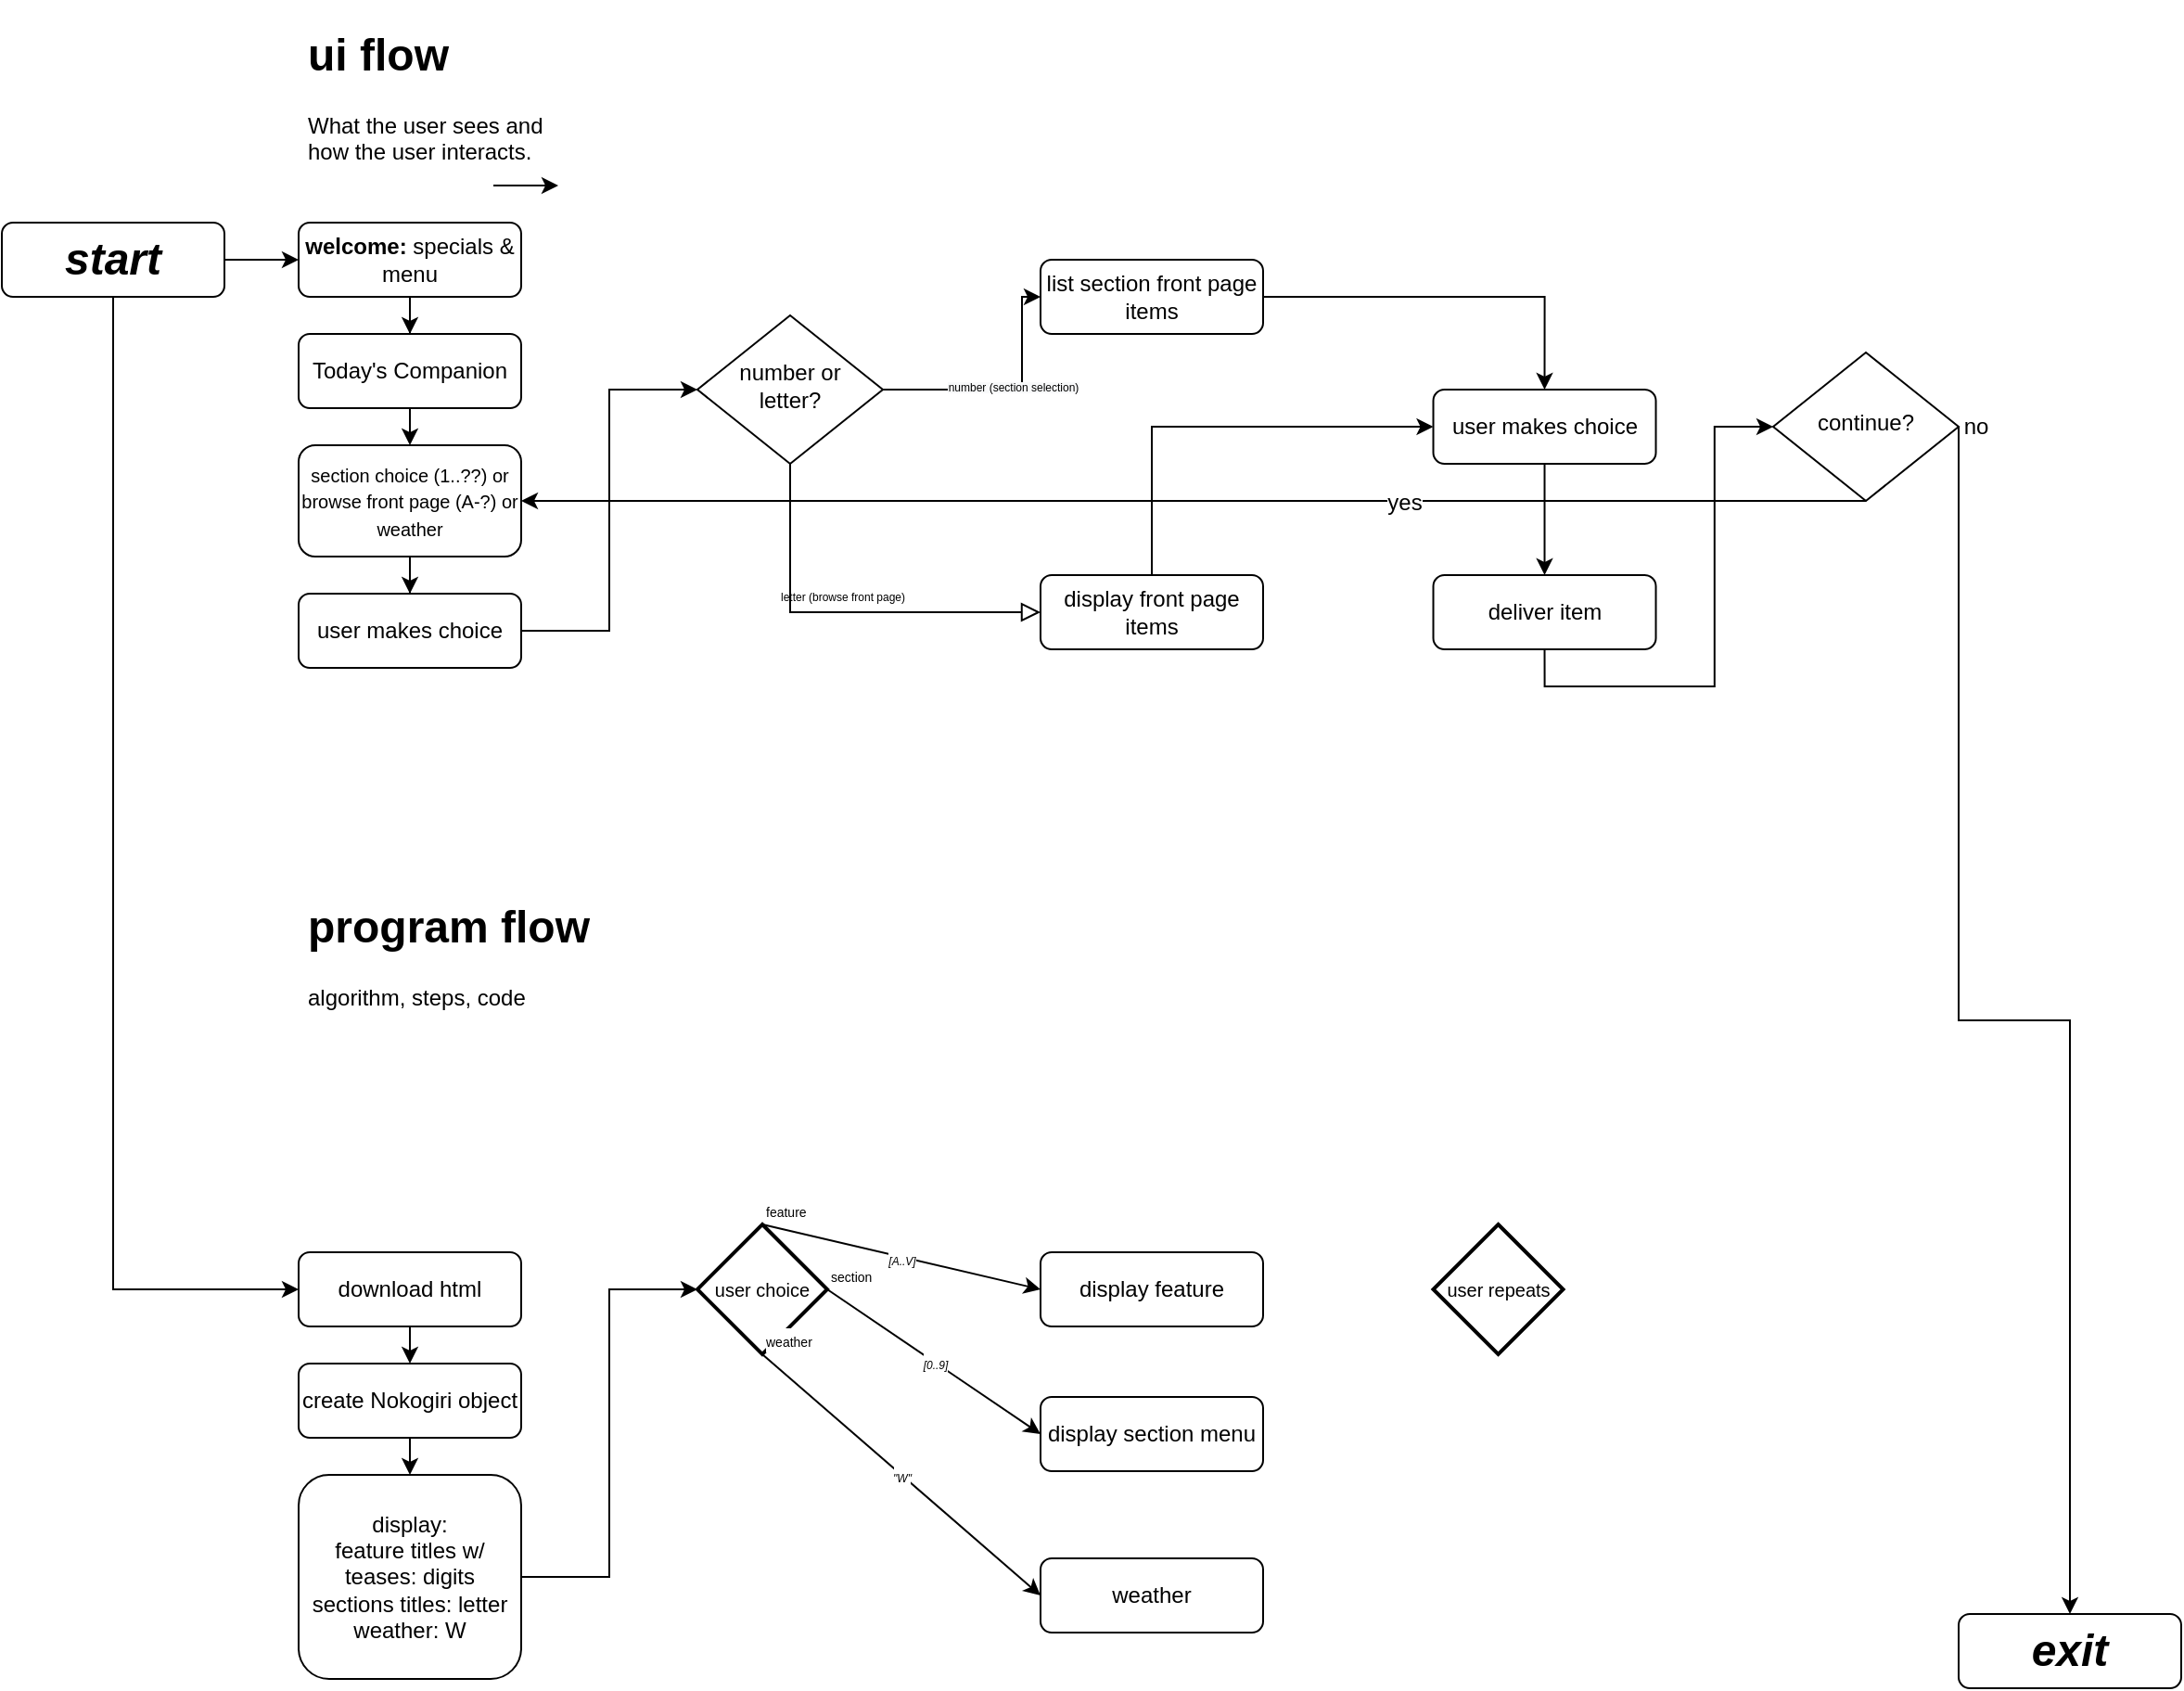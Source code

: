 <mxfile version="14.1.8" type="github">
  <diagram id="C5RBs43oDa-KdzZeNtuy" name="Page-1">
    <mxGraphModel dx="1221" dy="1798" grid="1" gridSize="10" guides="1" tooltips="1" connect="1" arrows="1" fold="1" page="1" pageScale="1" pageWidth="1169" pageHeight="827" math="0" shadow="0">
      <root>
        <mxCell id="WIyWlLk6GJQsqaUBKTNV-0" />
        <mxCell id="WIyWlLk6GJQsqaUBKTNV-1" parent="WIyWlLk6GJQsqaUBKTNV-0" />
        <mxCell id="K6my3quNpA-a6390JQIs-6" value="" style="edgeStyle=orthogonalEdgeStyle;rounded=0;orthogonalLoop=1;jettySize=auto;html=1;" parent="WIyWlLk6GJQsqaUBKTNV-1" source="K6my3quNpA-a6390JQIs-11" target="K6my3quNpA-a6390JQIs-5" edge="1">
          <mxGeometry relative="1" as="geometry" />
        </mxCell>
        <mxCell id="K6my3quNpA-a6390JQIs-12" style="edgeStyle=orthogonalEdgeStyle;rounded=0;orthogonalLoop=1;jettySize=auto;html=1;" parent="WIyWlLk6GJQsqaUBKTNV-1" source="K6my3quNpA-a6390JQIs-0" target="K6my3quNpA-a6390JQIs-11" edge="1">
          <mxGeometry relative="1" as="geometry" />
        </mxCell>
        <mxCell id="we2z-3MgpTsqGl2M3n4S-3" style="edgeStyle=orthogonalEdgeStyle;rounded=0;orthogonalLoop=1;jettySize=auto;html=1;" edge="1" parent="WIyWlLk6GJQsqaUBKTNV-1" source="K6my3quNpA-a6390JQIs-0" target="we2z-3MgpTsqGl2M3n4S-2">
          <mxGeometry relative="1" as="geometry" />
        </mxCell>
        <mxCell id="K6my3quNpA-a6390JQIs-0" value="&lt;b&gt;welcome:&lt;/b&gt; specials &amp;amp; menu" style="rounded=1;whiteSpace=wrap;html=1;fontSize=12;glass=0;strokeWidth=1;shadow=0;" parent="WIyWlLk6GJQsqaUBKTNV-1" vertex="1">
          <mxGeometry x="220" y="-680" width="120" height="40" as="geometry" />
        </mxCell>
        <mxCell id="we2z-3MgpTsqGl2M3n4S-15" style="edgeStyle=elbowEdgeStyle;rounded=0;comic=0;sketch=0;jumpSize=4;orthogonalLoop=1;jettySize=auto;html=1;entryX=0;entryY=0.5;entryDx=0;entryDy=0;shadow=0;strokeColor=#000000;strokeWidth=1;fontSize=6;" edge="1" parent="WIyWlLk6GJQsqaUBKTNV-1" source="K6my3quNpA-a6390JQIs-5" target="K6my3quNpA-a6390JQIs-13">
          <mxGeometry relative="1" as="geometry" />
        </mxCell>
        <mxCell id="we2z-3MgpTsqGl2M3n4S-20" style="edgeStyle=elbowEdgeStyle;rounded=0;comic=0;sketch=0;jumpSize=4;orthogonalLoop=1;jettySize=auto;html=1;shadow=0;strokeColor=#000000;strokeWidth=1;fontSize=6;" edge="1" parent="WIyWlLk6GJQsqaUBKTNV-1" source="K6my3quNpA-a6390JQIs-5">
          <mxGeometry relative="1" as="geometry">
            <mxPoint x="280" y="-510" as="targetPoint" />
          </mxGeometry>
        </mxCell>
        <mxCell id="K6my3quNpA-a6390JQIs-5" value="user makes choice" style="rounded=1;whiteSpace=wrap;html=1;fontSize=12;glass=0;strokeWidth=1;shadow=0;" parent="WIyWlLk6GJQsqaUBKTNV-1" vertex="1">
          <mxGeometry x="220" y="-480" width="120" height="40" as="geometry" />
        </mxCell>
        <mxCell id="we2z-3MgpTsqGl2M3n4S-13" style="edgeStyle=elbowEdgeStyle;rounded=0;comic=0;sketch=0;jumpSize=4;orthogonalLoop=1;jettySize=auto;html=1;exitX=1;exitY=0.5;exitDx=0;exitDy=0;entryX=0;entryY=0.5;entryDx=0;entryDy=0;shadow=0;strokeColor=#000000;strokeWidth=1;elbow=horizontal;" edge="1" parent="WIyWlLk6GJQsqaUBKTNV-1" source="K6my3quNpA-a6390JQIs-13" target="K6my3quNpA-a6390JQIs-18">
          <mxGeometry relative="1" as="geometry">
            <Array as="points">
              <mxPoint x="610" y="-620" />
            </Array>
          </mxGeometry>
        </mxCell>
        <mxCell id="we2z-3MgpTsqGl2M3n4S-14" value="&lt;span style=&quot;background-color: rgb(248, 249, 250); font-size: 6px;&quot;&gt;number (section selection)&lt;br style=&quot;font-size: 6px;&quot;&gt;&lt;/span&gt;" style="edgeLabel;html=1;align=center;verticalAlign=middle;resizable=0;points=[];fontSize=6;" vertex="1" connectable="0" parent="we2z-3MgpTsqGl2M3n4S-13">
          <mxGeometry x="0.026" y="1" relative="1" as="geometry">
            <mxPoint as="offset" />
          </mxGeometry>
        </mxCell>
        <mxCell id="K6my3quNpA-a6390JQIs-13" value="number or letter?" style="rhombus;whiteSpace=wrap;html=1;shadow=0;fontFamily=Helvetica;fontSize=12;align=center;strokeWidth=1;spacing=6;spacingTop=-4;" parent="WIyWlLk6GJQsqaUBKTNV-1" vertex="1">
          <mxGeometry x="435" y="-630" width="100" height="80" as="geometry" />
        </mxCell>
        <mxCell id="K6my3quNpA-a6390JQIs-15" value="&lt;font style=&quot;font-size: 6px&quot;&gt;letter (browse front page)&lt;/font&gt;" style="edgeStyle=orthogonalEdgeStyle;rounded=0;html=1;jettySize=auto;orthogonalLoop=1;fontSize=11;endArrow=block;endFill=0;endSize=8;strokeWidth=1;shadow=0;labelBackgroundColor=none;exitX=0.5;exitY=1;exitDx=0;exitDy=0;entryX=0;entryY=0.5;entryDx=0;entryDy=0;" parent="WIyWlLk6GJQsqaUBKTNV-1" source="K6my3quNpA-a6390JQIs-13" target="K6my3quNpA-a6390JQIs-20" edge="1">
          <mxGeometry y="10" relative="1" as="geometry">
            <mxPoint as="offset" />
            <mxPoint x="450" y="-340" as="sourcePoint" />
            <mxPoint x="600" y="-300" as="targetPoint" />
          </mxGeometry>
        </mxCell>
        <mxCell id="K6my3quNpA-a6390JQIs-25" style="edgeStyle=orthogonalEdgeStyle;rounded=0;orthogonalLoop=1;jettySize=auto;html=1;entryX=0.5;entryY=0;entryDx=0;entryDy=0;" parent="WIyWlLk6GJQsqaUBKTNV-1" source="K6my3quNpA-a6390JQIs-18" target="K6my3quNpA-a6390JQIs-24" edge="1">
          <mxGeometry relative="1" as="geometry" />
        </mxCell>
        <mxCell id="K6my3quNpA-a6390JQIs-18" value="list section front page items" style="rounded=1;whiteSpace=wrap;html=1;fontSize=12;glass=0;strokeWidth=1;shadow=0;" parent="WIyWlLk6GJQsqaUBKTNV-1" vertex="1">
          <mxGeometry x="620" y="-660" width="120" height="40" as="geometry" />
        </mxCell>
        <mxCell id="K6my3quNpA-a6390JQIs-31" style="edgeStyle=orthogonalEdgeStyle;rounded=0;orthogonalLoop=1;jettySize=auto;html=1;exitX=0.5;exitY=0;exitDx=0;exitDy=0;entryX=0;entryY=0.5;entryDx=0;entryDy=0;" parent="WIyWlLk6GJQsqaUBKTNV-1" source="K6my3quNpA-a6390JQIs-20" target="K6my3quNpA-a6390JQIs-24" edge="1">
          <mxGeometry relative="1" as="geometry" />
        </mxCell>
        <mxCell id="K6my3quNpA-a6390JQIs-20" value="display front page items" style="rounded=1;whiteSpace=wrap;html=1;fontSize=12;glass=0;strokeWidth=1;shadow=0;" parent="WIyWlLk6GJQsqaUBKTNV-1" vertex="1">
          <mxGeometry x="620" y="-490" width="120" height="40" as="geometry" />
        </mxCell>
        <mxCell id="K6my3quNpA-a6390JQIs-28" style="edgeStyle=orthogonalEdgeStyle;rounded=0;orthogonalLoop=1;jettySize=auto;html=1;" parent="WIyWlLk6GJQsqaUBKTNV-1" source="K6my3quNpA-a6390JQIs-24" target="K6my3quNpA-a6390JQIs-27" edge="1">
          <mxGeometry relative="1" as="geometry" />
        </mxCell>
        <mxCell id="K6my3quNpA-a6390JQIs-24" value="user makes choice" style="rounded=1;whiteSpace=wrap;html=1;fontSize=12;glass=0;strokeWidth=1;shadow=0;" parent="WIyWlLk6GJQsqaUBKTNV-1" vertex="1">
          <mxGeometry x="831.76" y="-590" width="120" height="40" as="geometry" />
        </mxCell>
        <mxCell id="K6my3quNpA-a6390JQIs-29" style="edgeStyle=orthogonalEdgeStyle;rounded=0;orthogonalLoop=1;jettySize=auto;html=1;exitX=0.5;exitY=1;exitDx=0;exitDy=0;entryX=0;entryY=0.5;entryDx=0;entryDy=0;" parent="WIyWlLk6GJQsqaUBKTNV-1" source="K6my3quNpA-a6390JQIs-27" target="K6my3quNpA-a6390JQIs-30" edge="1">
          <mxGeometry relative="1" as="geometry">
            <mxPoint x="800" y="-350" as="targetPoint" />
          </mxGeometry>
        </mxCell>
        <mxCell id="K6my3quNpA-a6390JQIs-27" value="deliver item" style="rounded=1;whiteSpace=wrap;html=1;fontSize=12;glass=0;strokeWidth=1;shadow=0;" parent="WIyWlLk6GJQsqaUBKTNV-1" vertex="1">
          <mxGeometry x="831.76" y="-490" width="120" height="40" as="geometry" />
        </mxCell>
        <mxCell id="we2z-3MgpTsqGl2M3n4S-17" style="edgeStyle=elbowEdgeStyle;rounded=0;comic=0;sketch=0;jumpSize=4;orthogonalLoop=1;jettySize=auto;html=1;exitX=0.5;exitY=1;exitDx=0;exitDy=0;shadow=0;strokeColor=#000000;strokeWidth=1;fontSize=6;entryX=1;entryY=0.5;entryDx=0;entryDy=0;" edge="1" parent="WIyWlLk6GJQsqaUBKTNV-1" source="K6my3quNpA-a6390JQIs-30" target="K6my3quNpA-a6390JQIs-11">
          <mxGeometry relative="1" as="geometry">
            <mxPoint x="340" y="-535" as="targetPoint" />
          </mxGeometry>
        </mxCell>
        <mxCell id="we2z-3MgpTsqGl2M3n4S-22" value="&lt;font style=&quot;font-size: 12px&quot;&gt;yes&lt;/font&gt;" style="edgeLabel;html=1;align=center;verticalAlign=middle;resizable=0;points=[];fontSize=6;" vertex="1" connectable="0" parent="we2z-3MgpTsqGl2M3n4S-17">
          <mxGeometry x="-0.031" y="1" relative="1" as="geometry">
            <mxPoint x="101.76" as="offset" />
          </mxGeometry>
        </mxCell>
        <mxCell id="we2z-3MgpTsqGl2M3n4S-23" value="&lt;font style=&quot;font-size: 12px&quot;&gt;no&lt;/font&gt;" style="edgeLabel;html=1;align=center;verticalAlign=middle;resizable=0;points=[];fontSize=6;" vertex="1" connectable="0" parent="we2z-3MgpTsqGl2M3n4S-17">
          <mxGeometry x="-0.031" y="1" relative="1" as="geometry">
            <mxPoint x="410" y="-41" as="offset" />
          </mxGeometry>
        </mxCell>
        <mxCell id="we2z-3MgpTsqGl2M3n4S-59" style="edgeStyle=elbowEdgeStyle;rounded=0;comic=0;sketch=0;jumpSize=4;orthogonalLoop=1;jettySize=auto;html=1;exitX=1;exitY=0.5;exitDx=0;exitDy=0;entryX=0.5;entryY=0;entryDx=0;entryDy=0;shadow=0;strokeColor=#000000;strokeWidth=1;fontSize=6;" edge="1" parent="WIyWlLk6GJQsqaUBKTNV-1" source="K6my3quNpA-a6390JQIs-30" target="K6my3quNpA-a6390JQIs-38">
          <mxGeometry relative="1" as="geometry" />
        </mxCell>
        <mxCell id="K6my3quNpA-a6390JQIs-30" value="continue?" style="rhombus;whiteSpace=wrap;html=1;shadow=0;fontFamily=Helvetica;fontSize=12;align=center;strokeWidth=1;spacing=6;spacingTop=-4;" parent="WIyWlLk6GJQsqaUBKTNV-1" vertex="1">
          <mxGeometry x="1015" y="-610" width="100" height="80" as="geometry" />
        </mxCell>
        <mxCell id="K6my3quNpA-a6390JQIs-38" value="&lt;b&gt;&lt;i&gt;&lt;font style=&quot;font-size: 24px&quot;&gt;exit&lt;/font&gt;&lt;/i&gt;&lt;/b&gt;" style="rounded=1;whiteSpace=wrap;html=1;fontSize=12;glass=0;strokeWidth=1;shadow=0;" parent="WIyWlLk6GJQsqaUBKTNV-1" vertex="1">
          <mxGeometry x="1115" y="70" width="120" height="40" as="geometry" />
        </mxCell>
        <mxCell id="we2z-3MgpTsqGl2M3n4S-2" value="Today&#39;s Companion" style="rounded=1;whiteSpace=wrap;html=1;fontSize=12;glass=0;strokeWidth=1;shadow=0;" vertex="1" parent="WIyWlLk6GJQsqaUBKTNV-1">
          <mxGeometry x="220" y="-620" width="120" height="40" as="geometry" />
        </mxCell>
        <mxCell id="we2z-3MgpTsqGl2M3n4S-10" value="&lt;h1&gt;ui flow&lt;/h1&gt;&lt;p&gt;What the user sees and how the user interacts.&lt;/p&gt;" style="text;html=1;strokeColor=none;fillColor=none;spacing=5;spacingTop=-20;whiteSpace=wrap;overflow=hidden;rounded=0;" vertex="1" parent="WIyWlLk6GJQsqaUBKTNV-1">
          <mxGeometry x="220" y="-790" width="140" height="90" as="geometry" />
        </mxCell>
        <mxCell id="K6my3quNpA-a6390JQIs-11" value="&lt;span style=&quot;background-color: rgb(255 , 255 , 255)&quot;&gt;&lt;font style=&quot;font-size: 10px&quot;&gt;section choice (1..??) or browse front page (A-?) or&lt;br&gt;weather&lt;br&gt;&lt;/font&gt;&lt;/span&gt;" style="rounded=1;whiteSpace=wrap;html=1;fontSize=12;glass=0;strokeWidth=1;shadow=0;" parent="WIyWlLk6GJQsqaUBKTNV-1" vertex="1">
          <mxGeometry x="220" y="-560" width="120" height="60" as="geometry" />
        </mxCell>
        <mxCell id="we2z-3MgpTsqGl2M3n4S-24" style="edgeStyle=elbowEdgeStyle;rounded=0;comic=0;sketch=0;jumpSize=4;orthogonalLoop=1;jettySize=auto;html=1;exitX=0.25;exitY=1;exitDx=0;exitDy=0;shadow=0;strokeColor=#000000;strokeWidth=1;fontSize=6;fontStyle=1" edge="1" parent="WIyWlLk6GJQsqaUBKTNV-1" source="K6my3quNpA-a6390JQIs-20" target="K6my3quNpA-a6390JQIs-20">
          <mxGeometry relative="1" as="geometry" />
        </mxCell>
        <mxCell id="we2z-3MgpTsqGl2M3n4S-41" style="edgeStyle=elbowEdgeStyle;rounded=0;comic=0;sketch=0;jumpSize=4;orthogonalLoop=1;jettySize=auto;html=1;exitX=1;exitY=0.5;exitDx=0;exitDy=0;entryX=0;entryY=0.5;entryDx=0;entryDy=0;shadow=0;strokeColor=#000000;strokeWidth=1;fontSize=6;" edge="1" parent="WIyWlLk6GJQsqaUBKTNV-1" source="we2z-3MgpTsqGl2M3n4S-38" target="K6my3quNpA-a6390JQIs-0">
          <mxGeometry relative="1" as="geometry" />
        </mxCell>
        <mxCell id="we2z-3MgpTsqGl2M3n4S-46" style="edgeStyle=elbowEdgeStyle;rounded=0;comic=0;sketch=0;jumpSize=4;orthogonalLoop=1;jettySize=auto;html=1;exitX=0.5;exitY=1;exitDx=0;exitDy=0;shadow=0;strokeColor=#000000;strokeWidth=1;fontSize=6;" edge="1" parent="WIyWlLk6GJQsqaUBKTNV-1" source="we2z-3MgpTsqGl2M3n4S-38" target="we2z-3MgpTsqGl2M3n4S-44">
          <mxGeometry relative="1" as="geometry">
            <Array as="points">
              <mxPoint x="120" y="-490" />
            </Array>
          </mxGeometry>
        </mxCell>
        <mxCell id="we2z-3MgpTsqGl2M3n4S-38" value="&lt;p&gt;&lt;font style=&quot;font-size: 24px&quot;&gt;&lt;i&gt;&lt;b&gt;start&lt;/b&gt;&lt;/i&gt;&lt;/font&gt;&lt;/p&gt;" style="rounded=1;whiteSpace=wrap;html=1;fontSize=12;glass=0;strokeWidth=1;shadow=0;" vertex="1" parent="WIyWlLk6GJQsqaUBKTNV-1">
          <mxGeometry x="60" y="-680" width="120" height="40" as="geometry" />
        </mxCell>
        <mxCell id="we2z-3MgpTsqGl2M3n4S-40" style="edgeStyle=elbowEdgeStyle;rounded=0;comic=0;sketch=0;jumpSize=4;orthogonalLoop=1;jettySize=auto;html=1;exitX=0.75;exitY=1;exitDx=0;exitDy=0;entryX=1;entryY=1;entryDx=0;entryDy=0;shadow=0;strokeColor=#000000;strokeWidth=1;fontSize=6;" edge="1" parent="WIyWlLk6GJQsqaUBKTNV-1" source="we2z-3MgpTsqGl2M3n4S-10" target="we2z-3MgpTsqGl2M3n4S-10">
          <mxGeometry relative="1" as="geometry" />
        </mxCell>
        <mxCell id="we2z-3MgpTsqGl2M3n4S-73" style="edgeStyle=elbowEdgeStyle;rounded=0;comic=0;sketch=0;jumpSize=4;orthogonalLoop=1;jettySize=auto;html=1;entryX=0.5;entryY=0;entryDx=0;entryDy=0;shadow=0;strokeColor=#000000;strokeWidth=1;fontSize=6;" edge="1" parent="WIyWlLk6GJQsqaUBKTNV-1" source="we2z-3MgpTsqGl2M3n4S-44" target="we2z-3MgpTsqGl2M3n4S-72">
          <mxGeometry relative="1" as="geometry" />
        </mxCell>
        <mxCell id="we2z-3MgpTsqGl2M3n4S-44" value="download html" style="rounded=1;whiteSpace=wrap;html=1;fontSize=12;glass=0;strokeWidth=1;shadow=0;" vertex="1" parent="WIyWlLk6GJQsqaUBKTNV-1">
          <mxGeometry x="220" y="-125" width="120" height="40" as="geometry" />
        </mxCell>
        <mxCell id="we2z-3MgpTsqGl2M3n4S-47" value="&lt;h1&gt;program flow&lt;/h1&gt;&lt;p&gt;algorithm, steps, code&lt;/p&gt;" style="text;html=1;strokeColor=none;fillColor=none;spacing=5;spacingTop=-20;whiteSpace=wrap;overflow=hidden;rounded=0;" vertex="1" parent="WIyWlLk6GJQsqaUBKTNV-1">
          <mxGeometry x="220" y="-320" width="170" height="70" as="geometry" />
        </mxCell>
        <mxCell id="we2z-3MgpTsqGl2M3n4S-68" style="edgeStyle=elbowEdgeStyle;rounded=0;comic=0;sketch=0;jumpSize=4;orthogonalLoop=1;jettySize=auto;html=1;entryX=0;entryY=0.5;entryDx=0;entryDy=0;entryPerimeter=0;shadow=0;strokeColor=#000000;strokeWidth=1;fontSize=6;" edge="1" parent="WIyWlLk6GJQsqaUBKTNV-1" source="we2z-3MgpTsqGl2M3n4S-48" target="we2z-3MgpTsqGl2M3n4S-52">
          <mxGeometry relative="1" as="geometry" />
        </mxCell>
        <mxCell id="we2z-3MgpTsqGl2M3n4S-48" value="display:&lt;br&gt;feature titles w/ teases: digits&lt;br&gt;sections titles: letter&lt;br&gt;weather: W" style="rounded=1;whiteSpace=wrap;html=1;fontSize=12;glass=0;strokeWidth=1;shadow=0;" vertex="1" parent="WIyWlLk6GJQsqaUBKTNV-1">
          <mxGeometry x="220" y="-5" width="120" height="110" as="geometry" />
        </mxCell>
        <mxCell id="we2z-3MgpTsqGl2M3n4S-52" value="&lt;font style=&quot;font-size: 10px&quot;&gt;user choice&lt;/font&gt;" style="strokeWidth=2;html=1;shape=mxgraph.flowchart.decision;whiteSpace=wrap;fontSize=6;" vertex="1" parent="WIyWlLk6GJQsqaUBKTNV-1">
          <mxGeometry x="435" y="-140" width="70" height="70" as="geometry" />
        </mxCell>
        <mxCell id="we2z-3MgpTsqGl2M3n4S-55" value="weather" style="rounded=1;whiteSpace=wrap;html=1;fontSize=12;glass=0;strokeWidth=1;shadow=0;" vertex="1" parent="WIyWlLk6GJQsqaUBKTNV-1">
          <mxGeometry x="620" y="40" width="120" height="40" as="geometry" />
        </mxCell>
        <mxCell id="we2z-3MgpTsqGl2M3n4S-56" value="display feature" style="rounded=1;whiteSpace=wrap;html=1;fontSize=12;glass=0;strokeWidth=1;shadow=0;" vertex="1" parent="WIyWlLk6GJQsqaUBKTNV-1">
          <mxGeometry x="620" y="-125" width="120" height="40" as="geometry" />
        </mxCell>
        <mxCell id="we2z-3MgpTsqGl2M3n4S-57" value="display section menu" style="rounded=1;whiteSpace=wrap;html=1;fontSize=12;glass=0;strokeWidth=1;shadow=0;" vertex="1" parent="WIyWlLk6GJQsqaUBKTNV-1">
          <mxGeometry x="620" y="-47" width="120" height="40" as="geometry" />
        </mxCell>
        <mxCell id="we2z-3MgpTsqGl2M3n4S-60" value="" style="endArrow=classic;html=1;shadow=0;strokeColor=#000000;strokeWidth=1;fontSize=6;exitX=1;exitY=0.5;exitDx=0;exitDy=0;exitPerimeter=0;entryX=0;entryY=0.5;entryDx=0;entryDy=0;" edge="1" parent="WIyWlLk6GJQsqaUBKTNV-1" source="we2z-3MgpTsqGl2M3n4S-52" target="we2z-3MgpTsqGl2M3n4S-57">
          <mxGeometry relative="1" as="geometry">
            <mxPoint x="455" y="15" as="sourcePoint" />
            <mxPoint x="615" y="15" as="targetPoint" />
          </mxGeometry>
        </mxCell>
        <mxCell id="we2z-3MgpTsqGl2M3n4S-61" value="&lt;font style=&quot;font-size: 6px&quot;&gt;&lt;i&gt;[0..9]&lt;/i&gt;&lt;/font&gt;" style="edgeLabel;resizable=0;html=1;align=center;verticalAlign=middle;" connectable="0" vertex="1" parent="we2z-3MgpTsqGl2M3n4S-60">
          <mxGeometry relative="1" as="geometry" />
        </mxCell>
        <mxCell id="we2z-3MgpTsqGl2M3n4S-62" value="&lt;font style=&quot;font-size: 7px&quot;&gt;section&lt;/font&gt;" style="edgeLabel;resizable=0;html=1;align=left;verticalAlign=bottom;" connectable="0" vertex="1" parent="we2z-3MgpTsqGl2M3n4S-60">
          <mxGeometry x="-1" relative="1" as="geometry" />
        </mxCell>
        <mxCell id="we2z-3MgpTsqGl2M3n4S-63" value="" style="endArrow=classic;html=1;shadow=0;strokeColor=#000000;strokeWidth=1;fontSize=6;exitX=0.5;exitY=1;exitDx=0;exitDy=0;exitPerimeter=0;entryX=0;entryY=0.5;entryDx=0;entryDy=0;" edge="1" parent="WIyWlLk6GJQsqaUBKTNV-1" source="we2z-3MgpTsqGl2M3n4S-52" target="we2z-3MgpTsqGl2M3n4S-55">
          <mxGeometry relative="1" as="geometry">
            <mxPoint x="435.0" y="240" as="sourcePoint" />
            <mxPoint x="490" y="145" as="targetPoint" />
          </mxGeometry>
        </mxCell>
        <mxCell id="we2z-3MgpTsqGl2M3n4S-64" value="&lt;font style=&quot;font-size: 6px&quot;&gt;&lt;i&gt;&quot;W&quot;&lt;/i&gt;&lt;/font&gt;" style="edgeLabel;resizable=0;html=1;align=center;verticalAlign=middle;" connectable="0" vertex="1" parent="we2z-3MgpTsqGl2M3n4S-63">
          <mxGeometry relative="1" as="geometry" />
        </mxCell>
        <mxCell id="we2z-3MgpTsqGl2M3n4S-65" value="&lt;font style=&quot;font-size: 7px&quot;&gt;weather&lt;/font&gt;" style="edgeLabel;resizable=0;html=1;align=left;verticalAlign=bottom;" connectable="0" vertex="1" parent="we2z-3MgpTsqGl2M3n4S-63">
          <mxGeometry x="-1" relative="1" as="geometry" />
        </mxCell>
        <mxCell id="we2z-3MgpTsqGl2M3n4S-69" value="" style="endArrow=classic;html=1;shadow=0;strokeColor=#000000;strokeWidth=1;fontSize=6;exitX=0.5;exitY=0;exitDx=0;exitDy=0;exitPerimeter=0;entryX=0;entryY=0.5;entryDx=0;entryDy=0;" edge="1" parent="WIyWlLk6GJQsqaUBKTNV-1" source="we2z-3MgpTsqGl2M3n4S-52" target="we2z-3MgpTsqGl2M3n4S-56">
          <mxGeometry relative="1" as="geometry">
            <mxPoint x="525" y="-30" as="sourcePoint" />
            <mxPoint x="580" y="5" as="targetPoint" />
          </mxGeometry>
        </mxCell>
        <mxCell id="we2z-3MgpTsqGl2M3n4S-70" value="&lt;font style=&quot;font-size: 6px&quot;&gt;&lt;i&gt;[A..V]&lt;/i&gt;&lt;/font&gt;" style="edgeLabel;resizable=0;html=1;align=center;verticalAlign=middle;" connectable="0" vertex="1" parent="we2z-3MgpTsqGl2M3n4S-69">
          <mxGeometry relative="1" as="geometry" />
        </mxCell>
        <mxCell id="we2z-3MgpTsqGl2M3n4S-71" value="&lt;font style=&quot;font-size: 7px&quot;&gt;feature&lt;br&gt;&lt;/font&gt;" style="edgeLabel;resizable=0;html=1;align=left;verticalAlign=bottom;" connectable="0" vertex="1" parent="we2z-3MgpTsqGl2M3n4S-69">
          <mxGeometry x="-1" relative="1" as="geometry" />
        </mxCell>
        <mxCell id="we2z-3MgpTsqGl2M3n4S-74" style="edgeStyle=elbowEdgeStyle;rounded=0;comic=0;sketch=0;jumpSize=4;orthogonalLoop=1;jettySize=auto;html=1;entryX=0.5;entryY=0;entryDx=0;entryDy=0;shadow=0;strokeColor=#000000;strokeWidth=1;fontSize=6;" edge="1" parent="WIyWlLk6GJQsqaUBKTNV-1" source="we2z-3MgpTsqGl2M3n4S-72" target="we2z-3MgpTsqGl2M3n4S-48">
          <mxGeometry relative="1" as="geometry" />
        </mxCell>
        <mxCell id="we2z-3MgpTsqGl2M3n4S-72" value="create Nokogiri object" style="rounded=1;whiteSpace=wrap;html=1;fontSize=12;glass=0;strokeWidth=1;shadow=0;" vertex="1" parent="WIyWlLk6GJQsqaUBKTNV-1">
          <mxGeometry x="220" y="-65" width="120" height="40" as="geometry" />
        </mxCell>
        <mxCell id="we2z-3MgpTsqGl2M3n4S-75" value="&lt;font style=&quot;font-size: 10px&quot;&gt;user repeats&lt;/font&gt;" style="strokeWidth=2;html=1;shape=mxgraph.flowchart.decision;whiteSpace=wrap;fontSize=6;" vertex="1" parent="WIyWlLk6GJQsqaUBKTNV-1">
          <mxGeometry x="831.76" y="-140" width="70" height="70" as="geometry" />
        </mxCell>
      </root>
    </mxGraphModel>
  </diagram>
</mxfile>

